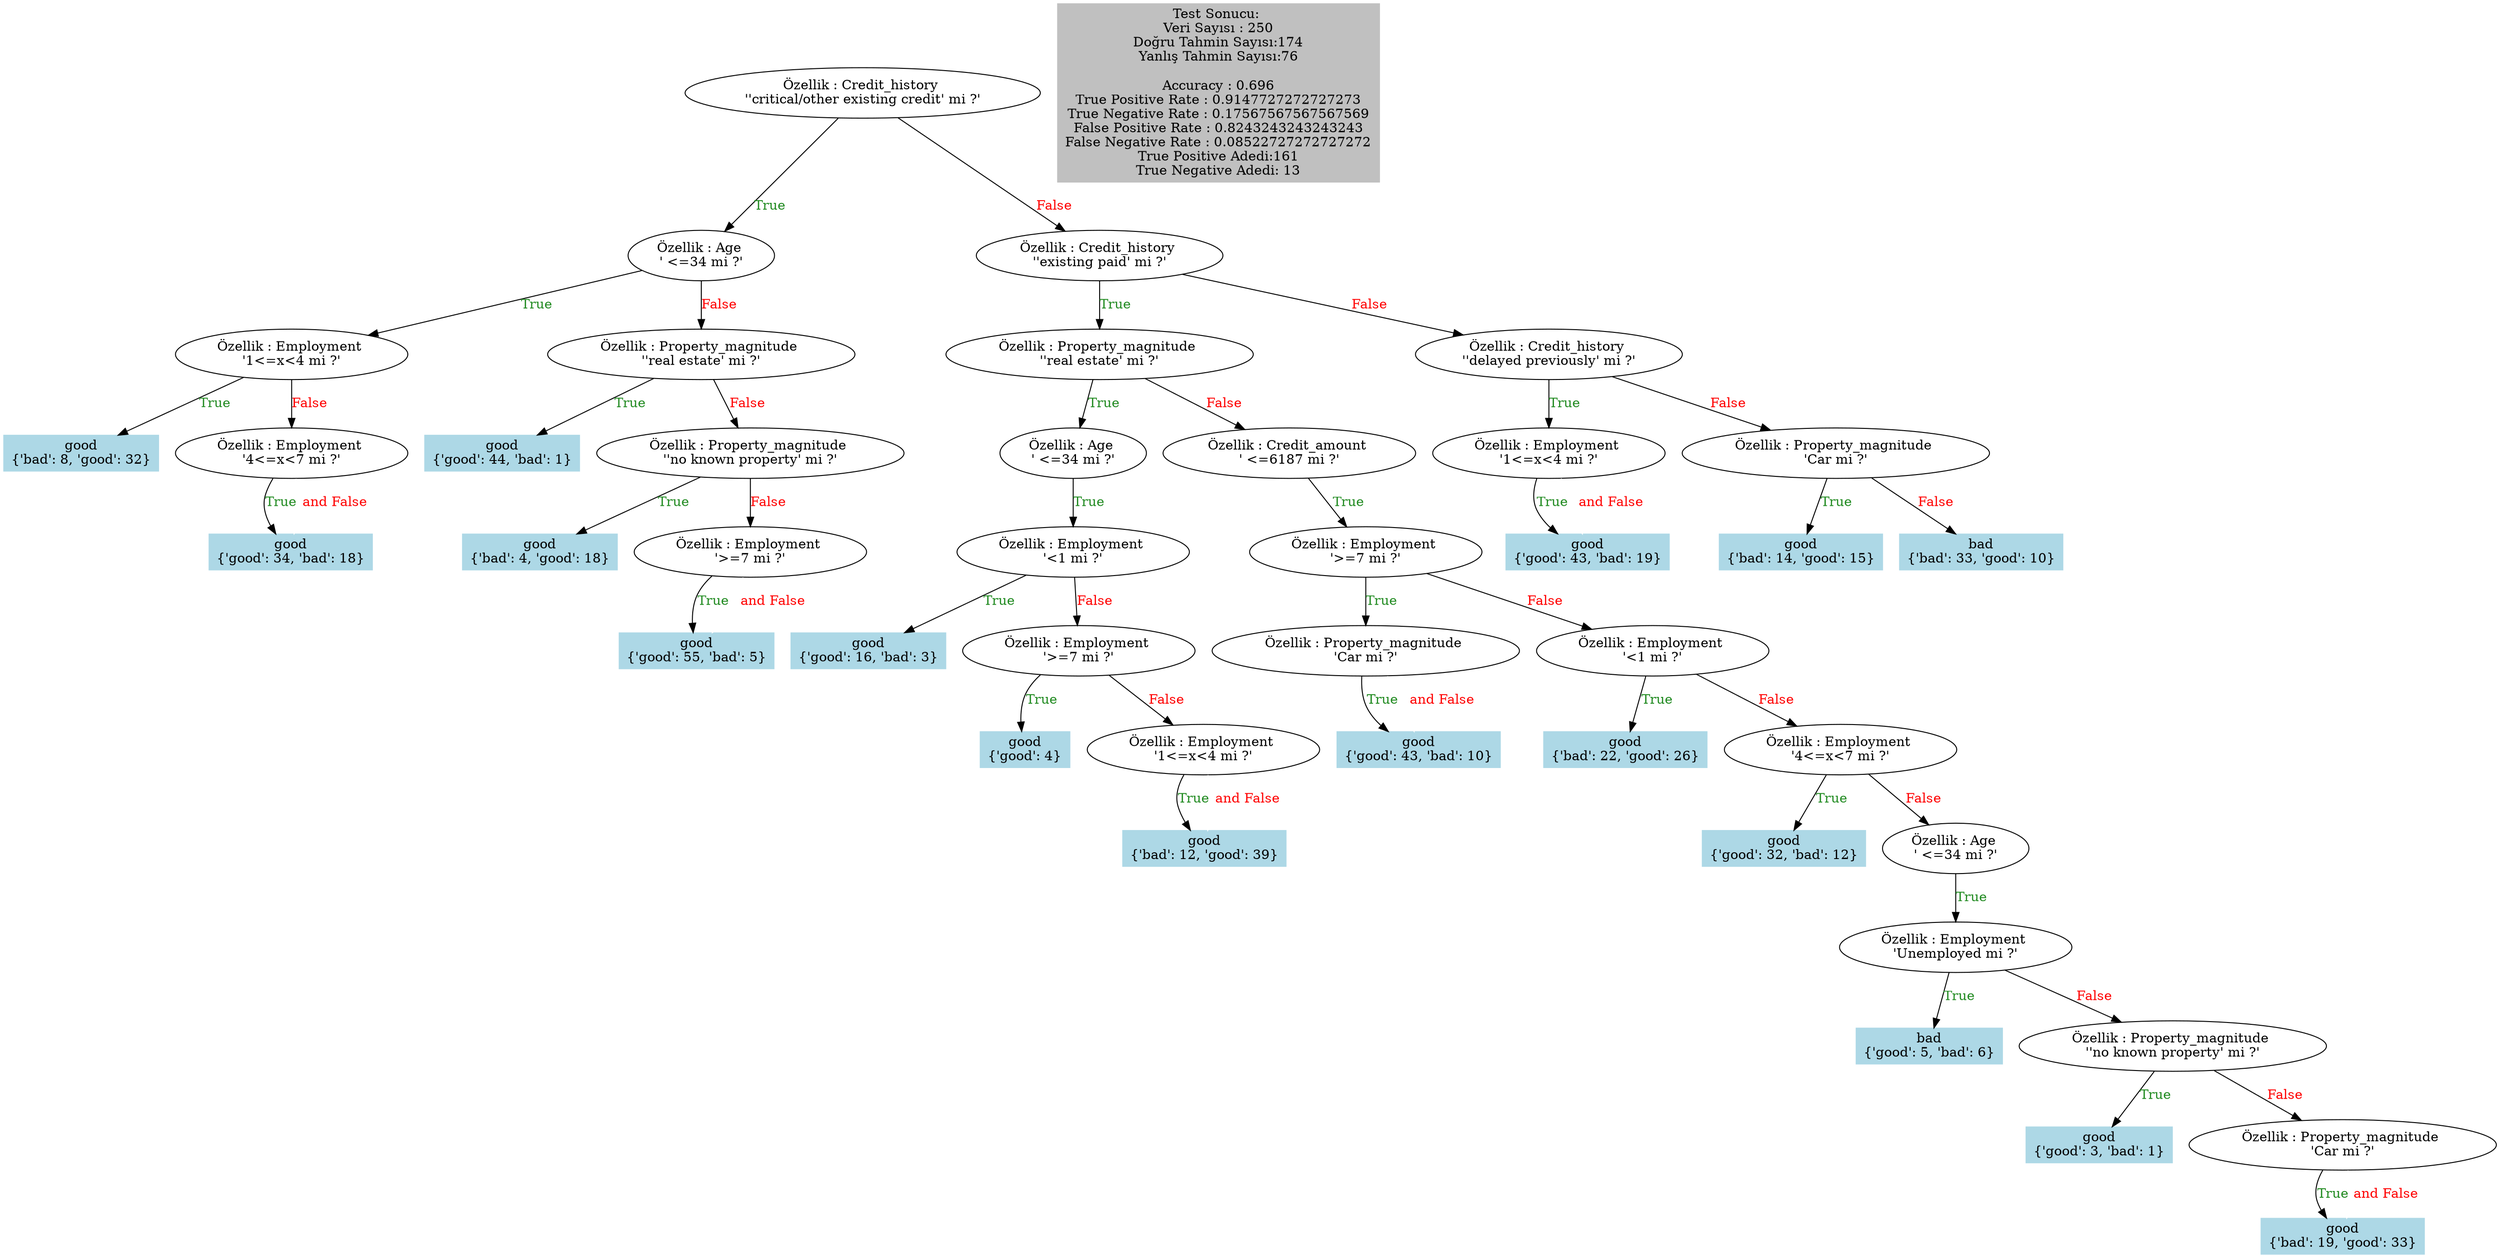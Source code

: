 // DecisionTree
digraph {
	koksola [label="Özellik : Age 
' <=34 mi ?'"]
	kok -> koksola [label=True fontcolor=forestgreen]
	koksolasola [label="Özellik : Employment 
'1<=x<4 mi ?'"]
	koksola -> koksolasola [label=True fontcolor=forestgreen]
	koksolasolayaprak [label="good
{'bad': 8, 'good': 32}" color=lightblue shape=rect style=filled]
	koksolasola -> koksolasolayaprak [label=True fontcolor=forestgreen]
	koksolasolasaga [label="Özellik : Employment 
'4<=x<7 mi ?'"]
	koksolasola -> koksolasolasaga [label=False fontcolor=red]
	koksolasolasagayaprak [label="good
{'good': 12, 'bad': 3}" color=lightblue shape=rect style=filled]
	koksolasolasaga -> koksolasolasagayaprak [label=True fontcolor=forestgreen]
	koksolasolasagayaprak [label="good
{'good': 34, 'bad': 18}" color=lightblue shape=rect style=filled]
	koksolasolasaga -> koksolasolasagayaprak [label=" and False" color=white fontcolor=red]
	koksolasaga [label="Özellik : Property_magnitude 
''real estate' mi ?'"]
	koksola -> koksolasaga [label=False fontcolor=red]
	koksolasagayaprak [label="good
{'good': 44, 'bad': 1}" color=lightblue shape=rect style=filled]
	koksolasaga -> koksolasagayaprak [label=True fontcolor=forestgreen]
	koksolasagasaga [label="Özellik : Property_magnitude 
''no known property' mi ?'"]
	koksolasaga -> koksolasagasaga [label=False fontcolor=red]
	koksolasagasagayaprak [label="good
{'bad': 4, 'good': 18}" color=lightblue shape=rect style=filled]
	koksolasagasaga -> koksolasagasagayaprak [label=True fontcolor=forestgreen]
	koksolasagasagasaga [label="Özellik : Employment 
'>=7 mi ?'"]
	koksolasagasaga -> koksolasagasagasaga [label=False fontcolor=red]
	koksolasagasagasagayaprak [label="good
{'good': 26, 'bad': 3}" color=lightblue shape=rect style=filled]
	koksolasagasagasaga -> koksolasagasagasagayaprak [label=True fontcolor=forestgreen]
	koksolasagasagasagayaprak [label="good
{'good': 55, 'bad': 5}" color=lightblue shape=rect style=filled]
	koksolasagasagasaga -> koksolasagasagasagayaprak [label=" and False" color=white fontcolor=red]
	koksaga [label="Özellik : Credit_history 
''existing paid' mi ?'"]
	kok -> koksaga [label=False fontcolor=red]
	koksagasola [label="Özellik : Property_magnitude 
''real estate' mi ?'"]
	koksaga -> koksagasola [label=True fontcolor=forestgreen]
	koksagasolasola [label="Özellik : Age 
' <=34 mi ?'"]
	koksagasola -> koksagasolasola [label=True fontcolor=forestgreen]
	koksagasolasolasola [label="Özellik : Employment 
'<1 mi ?'"]
	koksagasolasola -> koksagasolasolasola [label=True fontcolor=forestgreen]
	koksagasolasolasolayaprak [label="good
{'good': 16, 'bad': 3}" color=lightblue shape=rect style=filled]
	koksagasolasolasola -> koksagasolasolasolayaprak [label=True fontcolor=forestgreen]
	koksagasolasolasolasaga [label="Özellik : Employment 
'>=7 mi ?'"]
	koksagasolasolasola -> koksagasolasolasolasaga [label=False fontcolor=red]
	koksagasolasolasolasagayaprak [label="good
{'good': 4}" color=lightblue shape=rect style=filled]
	koksagasolasolasolasaga -> koksagasolasolasolasagayaprak [label=True fontcolor=forestgreen]
	koksagasolasolasolasagasaga [label="Özellik : Employment 
'1<=x<4 mi ?'"]
	koksagasolasolasolasaga -> koksagasolasolasolasagasaga [label=False fontcolor=red]
	koksagasolasolasolasagasagayaprak [label="good
{'bad': 8, 'good': 28}" color=lightblue shape=rect style=filled]
	koksagasolasolasolasagasaga -> koksagasolasolasolasagasagayaprak [label=True fontcolor=forestgreen]
	koksagasolasolasolasagasagayaprak [label="good
{'bad': 12, 'good': 39}" color=lightblue shape=rect style=filled]
	koksagasolasolasolasagasaga -> koksagasolasolasolasagasagayaprak [label=" and False" color=white fontcolor=red]
	koksagasolasaga [label="Özellik : Credit_amount 
' <=6187 mi ?'"]
	koksagasola -> koksagasolasaga [label=False fontcolor=red]
	koksagasolasagasola [label="Özellik : Employment 
'>=7 mi ?'"]
	koksagasolasaga -> koksagasolasagasola [label=True fontcolor=forestgreen]
	koksagasolasagasolasola [label="Özellik : Property_magnitude 
'Car mi ?'"]
	koksagasolasagasola -> koksagasolasagasolasola [label=True fontcolor=forestgreen]
	koksagasolasagasolasolayaprak [label="good
{'good': 20, 'bad': 7}" color=lightblue shape=rect style=filled]
	koksagasolasagasolasola -> koksagasolasagasolasolayaprak [label=True fontcolor=forestgreen]
	koksagasolasagasolasolayaprak [label="good
{'good': 43, 'bad': 10}" color=lightblue shape=rect style=filled]
	koksagasolasagasolasola -> koksagasolasagasolasolayaprak [label=" and False" color=white fontcolor=red]
	koksagasolasagasolasaga [label="Özellik : Employment 
'<1 mi ?'"]
	koksagasolasagasola -> koksagasolasagasolasaga [label=False fontcolor=red]
	koksagasolasagasolasagayaprak [label="good
{'bad': 22, 'good': 26}" color=lightblue shape=rect style=filled]
	koksagasolasagasolasaga -> koksagasolasagasolasagayaprak [label=True fontcolor=forestgreen]
	koksagasolasagasolasagasaga [label="Özellik : Employment 
'4<=x<7 mi ?'"]
	koksagasolasagasolasaga -> koksagasolasagasolasagasaga [label=False fontcolor=red]
	koksagasolasagasolasagasagayaprak [label="good
{'good': 32, 'bad': 12}" color=lightblue shape=rect style=filled]
	koksagasolasagasolasagasaga -> koksagasolasagasolasagasagayaprak [label=True fontcolor=forestgreen]
	koksagasolasagasolasagasagasaga [label="Özellik : Age 
' <=34 mi ?'"]
	koksagasolasagasolasagasaga -> koksagasolasagasolasagasagasaga [label=False fontcolor=red]
	koksagasolasagasolasagasagasagasola [label="Özellik : Employment 
'Unemployed mi ?'"]
	koksagasolasagasolasagasagasaga -> koksagasolasagasolasagasagasagasola [label=True fontcolor=forestgreen]
	koksagasolasagasolasagasagasagasolayaprak [label="bad
{'good': 5, 'bad': 6}" color=lightblue shape=rect style=filled]
	koksagasolasagasolasagasagasagasola -> koksagasolasagasolasagasagasagasolayaprak [label=True fontcolor=forestgreen]
	koksagasolasagasolasagasagasagasolasaga [label="Özellik : Property_magnitude 
''no known property' mi ?'"]
	koksagasolasagasolasagasagasagasola -> koksagasolasagasolasagasagasagasolasaga [label=False fontcolor=red]
	koksagasolasagasolasagasagasagasolasagayaprak [label="good
{'good': 3, 'bad': 1}" color=lightblue shape=rect style=filled]
	koksagasolasagasolasagasagasagasolasaga -> koksagasolasagasolasagasagasagasolasagayaprak [label=True fontcolor=forestgreen]
	koksagasolasagasolasagasagasagasolasagasaga [label="Özellik : Property_magnitude 
'Car mi ?'"]
	koksagasolasagasolasagasagasagasolasaga -> koksagasolasagasolasagasagasagasolasagasaga [label=False fontcolor=red]
	koksagasolasagasolasagasagasagasolasagasagayaprak [label="good
{'bad': 13, 'good': 23}" color=lightblue shape=rect style=filled]
	koksagasolasagasolasagasagasagasolasagasaga -> koksagasolasagasolasagasagasagasolasagasagayaprak [label=True fontcolor=forestgreen]
	koksagasolasagasolasagasagasagasolasagasagayaprak [label="good
{'bad': 19, 'good': 33}" color=lightblue shape=rect style=filled]
	koksagasolasagasolasagasagasagasolasagasaga -> koksagasolasagasolasagasagasagasolasagasagayaprak [label=" and False" color=white fontcolor=red]
	koksagasaga [label="Özellik : Credit_history 
''delayed previously' mi ?'"]
	koksaga -> koksagasaga [label=False fontcolor=red]
	koksagasagasola [label="Özellik : Employment 
'1<=x<4 mi ?'"]
	koksagasaga -> koksagasagasola [label=True fontcolor=forestgreen]
	koksagasagasolayaprak [label="good
{'good': 22, 'bad': 3}" color=lightblue shape=rect style=filled]
	koksagasagasola -> koksagasagasolayaprak [label=True fontcolor=forestgreen]
	koksagasagasolayaprak [label="good
{'good': 43, 'bad': 19}" color=lightblue shape=rect style=filled]
	koksagasagasola -> koksagasagasolayaprak [label=" and False" color=white fontcolor=red]
	koksagasagasaga [label="Özellik : Property_magnitude 
'Car mi ?'"]
	koksagasaga -> koksagasagasaga [label=False fontcolor=red]
	koksagasagasagayaprak [label="good
{'bad': 14, 'good': 15}" color=lightblue shape=rect style=filled]
	koksagasagasaga -> koksagasagasagayaprak [label=True fontcolor=forestgreen]
	koksagasagasagasagaayaprak [label="bad
{'bad': 33, 'good': 10}" color=lightblue shape=rect style=filled]
	koksagasagasaga -> koksagasagasagasagaayaprak [label=False fontcolor=red]
	kok [label="Özellik : Credit_history 
''critical/other existing credit' mi ?'"]
	sonuclar [label="Test Sonucu: 
Veri Sayısı : 250
Doğru Tahmin Sayısı:174
Yanlış Tahmin Sayısı:76

Accuracy : 0.696
True Positive Rate : 0.9147727272727273
True Negative Rate : 0.17567567567567569
False Positive Rate : 0.8243243243243243
False Negative Rate : 0.08522727272727272
True Positive Adedi:161
True Negative Adedi: 13
" color=gray shape=rect style=filled]
}
